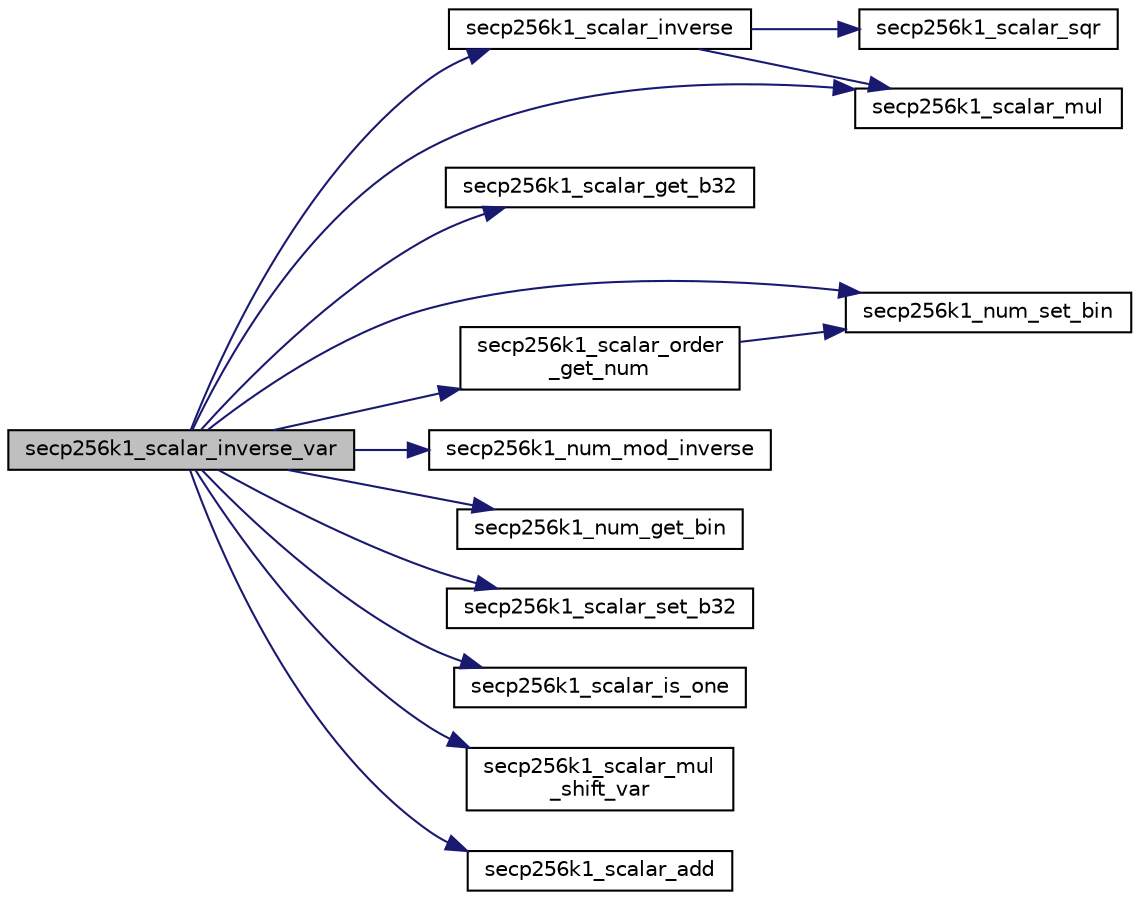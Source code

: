 digraph "secp256k1_scalar_inverse_var"
{
  edge [fontname="Helvetica",fontsize="10",labelfontname="Helvetica",labelfontsize="10"];
  node [fontname="Helvetica",fontsize="10",shape=record];
  rankdir="LR";
  Node9 [label="secp256k1_scalar_inverse_var",height=0.2,width=0.4,color="black", fillcolor="grey75", style="filled", fontcolor="black"];
  Node9 -> Node10 [color="midnightblue",fontsize="10",style="solid",fontname="Helvetica"];
  Node10 [label="secp256k1_scalar_inverse",height=0.2,width=0.4,color="black", fillcolor="white", style="filled",URL="$dd/da5/scalar__impl_8h.html#a6e0ddc9f18b11d179a94d5fac2d455fd"];
  Node10 -> Node11 [color="midnightblue",fontsize="10",style="solid",fontname="Helvetica"];
  Node11 [label="secp256k1_scalar_sqr",height=0.2,width=0.4,color="black", fillcolor="white", style="filled",URL="$db/d94/scalar_8h.html#a2e65618baa17c59e89149a9f7e632f69",tooltip="Compute the square of a scalar (modulo the group order). "];
  Node10 -> Node12 [color="midnightblue",fontsize="10",style="solid",fontname="Helvetica"];
  Node12 [label="secp256k1_scalar_mul",height=0.2,width=0.4,color="black", fillcolor="white", style="filled",URL="$db/d94/scalar_8h.html#a89db15f705c8eafcd10c08181523acd0",tooltip="Multiply two scalars (modulo the group order). "];
  Node9 -> Node13 [color="midnightblue",fontsize="10",style="solid",fontname="Helvetica"];
  Node13 [label="secp256k1_scalar_get_b32",height=0.2,width=0.4,color="black", fillcolor="white", style="filled",URL="$db/d94/scalar_8h.html#a4fa08f8af5a23f505b44c9ef1bec1831",tooltip="Convert a scalar to a byte array. "];
  Node9 -> Node14 [color="midnightblue",fontsize="10",style="solid",fontname="Helvetica"];
  Node14 [label="secp256k1_num_set_bin",height=0.2,width=0.4,color="black", fillcolor="white", style="filled",URL="$df/d98/num_8h.html#a4a7f500a93d330df44bbe3adda388868",tooltip="Set a number to the value of a binary big-endian string. "];
  Node9 -> Node15 [color="midnightblue",fontsize="10",style="solid",fontname="Helvetica"];
  Node15 [label="secp256k1_scalar_order\l_get_num",height=0.2,width=0.4,color="black", fillcolor="white", style="filled",URL="$dd/da5/scalar__impl_8h.html#a54e25150a9e06c01bcc4518b68aa288c",tooltip="secp256k1 curve order, see secp256k1_ecdsa_const_order_as_fe in ecdsa_impl.h "];
  Node15 -> Node14 [color="midnightblue",fontsize="10",style="solid",fontname="Helvetica"];
  Node9 -> Node16 [color="midnightblue",fontsize="10",style="solid",fontname="Helvetica"];
  Node16 [label="secp256k1_num_mod_inverse",height=0.2,width=0.4,color="black", fillcolor="white", style="filled",URL="$df/d98/num_8h.html#a96a66a341ddf203e7dbf85d1cca1c178",tooltip="Compute a modular inverse. "];
  Node9 -> Node17 [color="midnightblue",fontsize="10",style="solid",fontname="Helvetica"];
  Node17 [label="secp256k1_num_get_bin",height=0.2,width=0.4,color="black", fillcolor="white", style="filled",URL="$df/d98/num_8h.html#aada7ead84b86388284323f31b9d05bca",tooltip="Convert a number&#39;s absolute value to a binary big-endian string. "];
  Node9 -> Node18 [color="midnightblue",fontsize="10",style="solid",fontname="Helvetica"];
  Node18 [label="secp256k1_scalar_set_b32",height=0.2,width=0.4,color="black", fillcolor="white", style="filled",URL="$db/d94/scalar_8h.html#a25cc2d45ae1d1765d07c3313cdf46fa0",tooltip="Set a scalar from a big endian byte array. "];
  Node9 -> Node12 [color="midnightblue",fontsize="10",style="solid",fontname="Helvetica"];
  Node9 -> Node19 [color="midnightblue",fontsize="10",style="solid",fontname="Helvetica"];
  Node19 [label="secp256k1_scalar_is_one",height=0.2,width=0.4,color="black", fillcolor="white", style="filled",URL="$db/d94/scalar_8h.html#aa1118b3273d3c9d15541f29373b93e97",tooltip="Check whether a scalar equals one. "];
  Node9 -> Node20 [color="midnightblue",fontsize="10",style="solid",fontname="Helvetica"];
  Node20 [label="secp256k1_scalar_mul\l_shift_var",height=0.2,width=0.4,color="black", fillcolor="white", style="filled",URL="$db/d94/scalar_8h.html#a8d19fb29bd4c9d863572eba08e97af20",tooltip="Multiply a and b (without taking the modulus!), divide by 2**shift, and round to the nearest integer..."];
  Node9 -> Node21 [color="midnightblue",fontsize="10",style="solid",fontname="Helvetica"];
  Node21 [label="secp256k1_scalar_add",height=0.2,width=0.4,color="black", fillcolor="white", style="filled",URL="$db/d94/scalar_8h.html#a83257652850276cd74c7cdd1f9444d9c",tooltip="Add two scalars together (modulo the group order). "];
}
